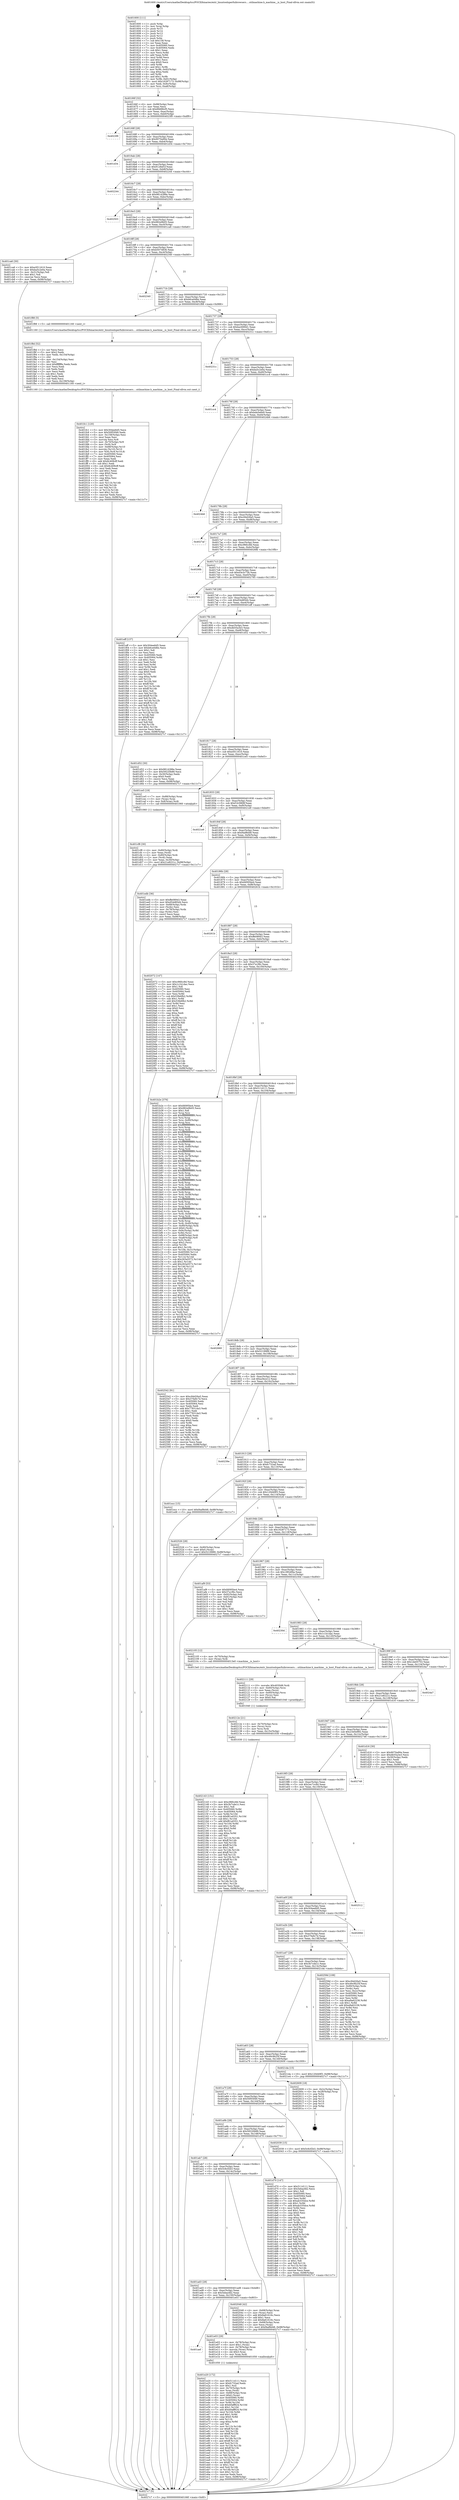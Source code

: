 digraph "0x401600" {
  label = "0x401600 (/mnt/c/Users/mathe/Desktop/tcc/POCII/binaries/extr_linuxtoolsperfuibrowsers....utilmachine.h_machine__is_host_Final-ollvm.out::main(0))"
  labelloc = "t"
  node[shape=record]

  Entry [label="",width=0.3,height=0.3,shape=circle,fillcolor=black,style=filled]
  "0x40166f" [label="{
     0x40166f [32]\l
     | [instrs]\l
     &nbsp;&nbsp;0x40166f \<+6\>: mov -0x98(%rbp),%eax\l
     &nbsp;&nbsp;0x401675 \<+2\>: mov %eax,%ecx\l
     &nbsp;&nbsp;0x401677 \<+6\>: sub $0x89d96cf5,%ecx\l
     &nbsp;&nbsp;0x40167d \<+6\>: mov %eax,-0xac(%rbp)\l
     &nbsp;&nbsp;0x401683 \<+6\>: mov %ecx,-0xb0(%rbp)\l
     &nbsp;&nbsp;0x401689 \<+6\>: je 00000000004023f9 \<main+0xdf9\>\l
  }"]
  "0x4023f9" [label="{
     0x4023f9\l
  }", style=dashed]
  "0x40168f" [label="{
     0x40168f [28]\l
     | [instrs]\l
     &nbsp;&nbsp;0x40168f \<+5\>: jmp 0000000000401694 \<main+0x94\>\l
     &nbsp;&nbsp;0x401694 \<+6\>: mov -0xac(%rbp),%eax\l
     &nbsp;&nbsp;0x40169a \<+5\>: sub $0x9070a90e,%eax\l
     &nbsp;&nbsp;0x40169f \<+6\>: mov %eax,-0xb4(%rbp)\l
     &nbsp;&nbsp;0x4016a5 \<+6\>: je 0000000000401d34 \<main+0x734\>\l
  }"]
  Exit [label="",width=0.3,height=0.3,shape=circle,fillcolor=black,style=filled,peripheries=2]
  "0x401d34" [label="{
     0x401d34\l
  }", style=dashed]
  "0x4016ab" [label="{
     0x4016ab [28]\l
     | [instrs]\l
     &nbsp;&nbsp;0x4016ab \<+5\>: jmp 00000000004016b0 \<main+0xb0\>\l
     &nbsp;&nbsp;0x4016b0 \<+6\>: mov -0xac(%rbp),%eax\l
     &nbsp;&nbsp;0x4016b6 \<+5\>: sub $0x9128ef1f,%eax\l
     &nbsp;&nbsp;0x4016bb \<+6\>: mov %eax,-0xb8(%rbp)\l
     &nbsp;&nbsp;0x4016c1 \<+6\>: je 0000000000402244 \<main+0xc44\>\l
  }"]
  "0x402143" [label="{
     0x402143 [151]\l
     | [instrs]\l
     &nbsp;&nbsp;0x402143 \<+5\>: mov $0xc96fcc8d,%eax\l
     &nbsp;&nbsp;0x402148 \<+5\>: mov $0x3b7cde1c,%esi\l
     &nbsp;&nbsp;0x40214d \<+2\>: mov $0x1,%dl\l
     &nbsp;&nbsp;0x40214f \<+8\>: mov 0x405060,%r8d\l
     &nbsp;&nbsp;0x402157 \<+8\>: mov 0x405064,%r9d\l
     &nbsp;&nbsp;0x40215f \<+3\>: mov %r8d,%r10d\l
     &nbsp;&nbsp;0x402162 \<+7\>: sub $0xf61a0351,%r10d\l
     &nbsp;&nbsp;0x402169 \<+4\>: sub $0x1,%r10d\l
     &nbsp;&nbsp;0x40216d \<+7\>: add $0xf61a0351,%r10d\l
     &nbsp;&nbsp;0x402174 \<+4\>: imul %r10d,%r8d\l
     &nbsp;&nbsp;0x402178 \<+4\>: and $0x1,%r8d\l
     &nbsp;&nbsp;0x40217c \<+4\>: cmp $0x0,%r8d\l
     &nbsp;&nbsp;0x402180 \<+4\>: sete %r11b\l
     &nbsp;&nbsp;0x402184 \<+4\>: cmp $0xa,%r9d\l
     &nbsp;&nbsp;0x402188 \<+3\>: setl %bl\l
     &nbsp;&nbsp;0x40218b \<+3\>: mov %r11b,%r14b\l
     &nbsp;&nbsp;0x40218e \<+4\>: xor $0xff,%r14b\l
     &nbsp;&nbsp;0x402192 \<+3\>: mov %bl,%r15b\l
     &nbsp;&nbsp;0x402195 \<+4\>: xor $0xff,%r15b\l
     &nbsp;&nbsp;0x402199 \<+3\>: xor $0x1,%dl\l
     &nbsp;&nbsp;0x40219c \<+3\>: mov %r14b,%r12b\l
     &nbsp;&nbsp;0x40219f \<+4\>: and $0xff,%r12b\l
     &nbsp;&nbsp;0x4021a3 \<+3\>: and %dl,%r11b\l
     &nbsp;&nbsp;0x4021a6 \<+3\>: mov %r15b,%r13b\l
     &nbsp;&nbsp;0x4021a9 \<+4\>: and $0xff,%r13b\l
     &nbsp;&nbsp;0x4021ad \<+2\>: and %dl,%bl\l
     &nbsp;&nbsp;0x4021af \<+3\>: or %r11b,%r12b\l
     &nbsp;&nbsp;0x4021b2 \<+3\>: or %bl,%r13b\l
     &nbsp;&nbsp;0x4021b5 \<+3\>: xor %r13b,%r12b\l
     &nbsp;&nbsp;0x4021b8 \<+3\>: or %r15b,%r14b\l
     &nbsp;&nbsp;0x4021bb \<+4\>: xor $0xff,%r14b\l
     &nbsp;&nbsp;0x4021bf \<+3\>: or $0x1,%dl\l
     &nbsp;&nbsp;0x4021c2 \<+3\>: and %dl,%r14b\l
     &nbsp;&nbsp;0x4021c5 \<+3\>: or %r14b,%r12b\l
     &nbsp;&nbsp;0x4021c8 \<+4\>: test $0x1,%r12b\l
     &nbsp;&nbsp;0x4021cc \<+3\>: cmovne %esi,%eax\l
     &nbsp;&nbsp;0x4021cf \<+6\>: mov %eax,-0x98(%rbp)\l
     &nbsp;&nbsp;0x4021d5 \<+5\>: jmp 00000000004027c7 \<main+0x11c7\>\l
  }"]
  "0x402244" [label="{
     0x402244\l
  }", style=dashed]
  "0x4016c7" [label="{
     0x4016c7 [28]\l
     | [instrs]\l
     &nbsp;&nbsp;0x4016c7 \<+5\>: jmp 00000000004016cc \<main+0xcc\>\l
     &nbsp;&nbsp;0x4016cc \<+6\>: mov -0xac(%rbp),%eax\l
     &nbsp;&nbsp;0x4016d2 \<+5\>: sub $0x9814288e,%eax\l
     &nbsp;&nbsp;0x4016d7 \<+6\>: mov %eax,-0xbc(%rbp)\l
     &nbsp;&nbsp;0x4016dd \<+6\>: je 0000000000402503 \<main+0xf03\>\l
  }"]
  "0x40212e" [label="{
     0x40212e [21]\l
     | [instrs]\l
     &nbsp;&nbsp;0x40212e \<+4\>: mov -0x70(%rbp),%rcx\l
     &nbsp;&nbsp;0x402132 \<+3\>: mov (%rcx),%rcx\l
     &nbsp;&nbsp;0x402135 \<+3\>: mov %rcx,%rdi\l
     &nbsp;&nbsp;0x402138 \<+6\>: mov %eax,-0x15c(%rbp)\l
     &nbsp;&nbsp;0x40213e \<+5\>: call 0000000000401030 \<free@plt\>\l
     | [calls]\l
     &nbsp;&nbsp;0x401030 \{1\} (unknown)\l
  }"]
  "0x402503" [label="{
     0x402503\l
  }", style=dashed]
  "0x4016e3" [label="{
     0x4016e3 [28]\l
     | [instrs]\l
     &nbsp;&nbsp;0x4016e3 \<+5\>: jmp 00000000004016e8 \<main+0xe8\>\l
     &nbsp;&nbsp;0x4016e8 \<+6\>: mov -0xac(%rbp),%eax\l
     &nbsp;&nbsp;0x4016ee \<+5\>: sub $0x982e9b05,%eax\l
     &nbsp;&nbsp;0x4016f3 \<+6\>: mov %eax,-0xc0(%rbp)\l
     &nbsp;&nbsp;0x4016f9 \<+6\>: je 0000000000401ca6 \<main+0x6a6\>\l
  }"]
  "0x402111" [label="{
     0x402111 [29]\l
     | [instrs]\l
     &nbsp;&nbsp;0x402111 \<+10\>: movabs $0x4030d6,%rdi\l
     &nbsp;&nbsp;0x40211b \<+4\>: mov -0x60(%rbp),%rcx\l
     &nbsp;&nbsp;0x40211f \<+2\>: mov %eax,(%rcx)\l
     &nbsp;&nbsp;0x402121 \<+4\>: mov -0x60(%rbp),%rcx\l
     &nbsp;&nbsp;0x402125 \<+2\>: mov (%rcx),%esi\l
     &nbsp;&nbsp;0x402127 \<+2\>: mov $0x0,%al\l
     &nbsp;&nbsp;0x402129 \<+5\>: call 0000000000401040 \<printf@plt\>\l
     | [calls]\l
     &nbsp;&nbsp;0x401040 \{1\} (unknown)\l
  }"]
  "0x401ca6" [label="{
     0x401ca6 [30]\l
     | [instrs]\l
     &nbsp;&nbsp;0x401ca6 \<+5\>: mov $0xe5f11610,%eax\l
     &nbsp;&nbsp;0x401cab \<+5\>: mov $0xba5c2e0a,%ecx\l
     &nbsp;&nbsp;0x401cb0 \<+3\>: mov -0x31(%rbp),%dl\l
     &nbsp;&nbsp;0x401cb3 \<+3\>: test $0x1,%dl\l
     &nbsp;&nbsp;0x401cb6 \<+3\>: cmovne %ecx,%eax\l
     &nbsp;&nbsp;0x401cb9 \<+6\>: mov %eax,-0x98(%rbp)\l
     &nbsp;&nbsp;0x401cbf \<+5\>: jmp 00000000004027c7 \<main+0x11c7\>\l
  }"]
  "0x4016ff" [label="{
     0x4016ff [28]\l
     | [instrs]\l
     &nbsp;&nbsp;0x4016ff \<+5\>: jmp 0000000000401704 \<main+0x104\>\l
     &nbsp;&nbsp;0x401704 \<+6\>: mov -0xac(%rbp),%eax\l
     &nbsp;&nbsp;0x40170a \<+5\>: sub $0xb5074836,%eax\l
     &nbsp;&nbsp;0x40170f \<+6\>: mov %eax,-0xc4(%rbp)\l
     &nbsp;&nbsp;0x401715 \<+6\>: je 0000000000402340 \<main+0xd40\>\l
  }"]
  "0x401fc1" [label="{
     0x401fc1 [120]\l
     | [instrs]\l
     &nbsp;&nbsp;0x401fc1 \<+5\>: mov $0x304ee6d5,%ecx\l
     &nbsp;&nbsp;0x401fc6 \<+5\>: mov $0x50f55f49,%edx\l
     &nbsp;&nbsp;0x401fcb \<+6\>: mov -0x158(%rbp),%esi\l
     &nbsp;&nbsp;0x401fd1 \<+3\>: imul %eax,%esi\l
     &nbsp;&nbsp;0x401fd4 \<+3\>: movslq %esi,%r8\l
     &nbsp;&nbsp;0x401fd7 \<+4\>: mov -0x70(%rbp),%r9\l
     &nbsp;&nbsp;0x401fdb \<+3\>: mov (%r9),%r9\l
     &nbsp;&nbsp;0x401fde \<+4\>: mov -0x68(%rbp),%r10\l
     &nbsp;&nbsp;0x401fe2 \<+3\>: movslq (%r10),%r10\l
     &nbsp;&nbsp;0x401fe5 \<+4\>: mov %r8,(%r9,%r10,8)\l
     &nbsp;&nbsp;0x401fe9 \<+7\>: mov 0x405060,%eax\l
     &nbsp;&nbsp;0x401ff0 \<+7\>: mov 0x405064,%esi\l
     &nbsp;&nbsp;0x401ff7 \<+2\>: mov %eax,%edi\l
     &nbsp;&nbsp;0x401ff9 \<+6\>: add $0x8c409cff,%edi\l
     &nbsp;&nbsp;0x401fff \<+3\>: sub $0x1,%edi\l
     &nbsp;&nbsp;0x402002 \<+6\>: sub $0x8c409cff,%edi\l
     &nbsp;&nbsp;0x402008 \<+3\>: imul %edi,%eax\l
     &nbsp;&nbsp;0x40200b \<+3\>: and $0x1,%eax\l
     &nbsp;&nbsp;0x40200e \<+3\>: cmp $0x0,%eax\l
     &nbsp;&nbsp;0x402011 \<+4\>: sete %r11b\l
     &nbsp;&nbsp;0x402015 \<+3\>: cmp $0xa,%esi\l
     &nbsp;&nbsp;0x402018 \<+3\>: setl %bl\l
     &nbsp;&nbsp;0x40201b \<+3\>: mov %r11b,%r14b\l
     &nbsp;&nbsp;0x40201e \<+3\>: and %bl,%r14b\l
     &nbsp;&nbsp;0x402021 \<+3\>: xor %bl,%r11b\l
     &nbsp;&nbsp;0x402024 \<+3\>: or %r11b,%r14b\l
     &nbsp;&nbsp;0x402027 \<+4\>: test $0x1,%r14b\l
     &nbsp;&nbsp;0x40202b \<+3\>: cmovne %edx,%ecx\l
     &nbsp;&nbsp;0x40202e \<+6\>: mov %ecx,-0x98(%rbp)\l
     &nbsp;&nbsp;0x402034 \<+5\>: jmp 00000000004027c7 \<main+0x11c7\>\l
  }"]
  "0x402340" [label="{
     0x402340\l
  }", style=dashed]
  "0x40171b" [label="{
     0x40171b [28]\l
     | [instrs]\l
     &nbsp;&nbsp;0x40171b \<+5\>: jmp 0000000000401720 \<main+0x120\>\l
     &nbsp;&nbsp;0x401720 \<+6\>: mov -0xac(%rbp),%eax\l
     &nbsp;&nbsp;0x401726 \<+5\>: sub $0xb6ce0d6e,%eax\l
     &nbsp;&nbsp;0x40172b \<+6\>: mov %eax,-0xc8(%rbp)\l
     &nbsp;&nbsp;0x401731 \<+6\>: je 0000000000401f88 \<main+0x988\>\l
  }"]
  "0x401f8d" [label="{
     0x401f8d [52]\l
     | [instrs]\l
     &nbsp;&nbsp;0x401f8d \<+2\>: xor %ecx,%ecx\l
     &nbsp;&nbsp;0x401f8f \<+5\>: mov $0x2,%edx\l
     &nbsp;&nbsp;0x401f94 \<+6\>: mov %edx,-0x154(%rbp)\l
     &nbsp;&nbsp;0x401f9a \<+1\>: cltd\l
     &nbsp;&nbsp;0x401f9b \<+6\>: mov -0x154(%rbp),%esi\l
     &nbsp;&nbsp;0x401fa1 \<+2\>: idiv %esi\l
     &nbsp;&nbsp;0x401fa3 \<+6\>: imul $0xfffffffe,%edx,%edx\l
     &nbsp;&nbsp;0x401fa9 \<+2\>: mov %ecx,%edi\l
     &nbsp;&nbsp;0x401fab \<+2\>: sub %edx,%edi\l
     &nbsp;&nbsp;0x401fad \<+2\>: mov %ecx,%edx\l
     &nbsp;&nbsp;0x401faf \<+3\>: sub $0x1,%edx\l
     &nbsp;&nbsp;0x401fb2 \<+2\>: add %edx,%edi\l
     &nbsp;&nbsp;0x401fb4 \<+2\>: sub %edi,%ecx\l
     &nbsp;&nbsp;0x401fb6 \<+6\>: mov %ecx,-0x158(%rbp)\l
     &nbsp;&nbsp;0x401fbc \<+5\>: call 0000000000401160 \<next_i\>\l
     | [calls]\l
     &nbsp;&nbsp;0x401160 \{1\} (/mnt/c/Users/mathe/Desktop/tcc/POCII/binaries/extr_linuxtoolsperfuibrowsers....utilmachine.h_machine__is_host_Final-ollvm.out::next_i)\l
  }"]
  "0x401f88" [label="{
     0x401f88 [5]\l
     | [instrs]\l
     &nbsp;&nbsp;0x401f88 \<+5\>: call 0000000000401160 \<next_i\>\l
     | [calls]\l
     &nbsp;&nbsp;0x401160 \{1\} (/mnt/c/Users/mathe/Desktop/tcc/POCII/binaries/extr_linuxtoolsperfuibrowsers....utilmachine.h_machine__is_host_Final-ollvm.out::next_i)\l
  }"]
  "0x401737" [label="{
     0x401737 [28]\l
     | [instrs]\l
     &nbsp;&nbsp;0x401737 \<+5\>: jmp 000000000040173c \<main+0x13c\>\l
     &nbsp;&nbsp;0x40173c \<+6\>: mov -0xac(%rbp),%eax\l
     &nbsp;&nbsp;0x401742 \<+5\>: sub $0xba2690d1,%eax\l
     &nbsp;&nbsp;0x401747 \<+6\>: mov %eax,-0xcc(%rbp)\l
     &nbsp;&nbsp;0x40174d \<+6\>: je 000000000040231c \<main+0xd1c\>\l
  }"]
  "0x401e20" [label="{
     0x401e20 [172]\l
     | [instrs]\l
     &nbsp;&nbsp;0x401e20 \<+5\>: mov $0x511d111,%ecx\l
     &nbsp;&nbsp;0x401e25 \<+5\>: mov $0xfc732ad,%edx\l
     &nbsp;&nbsp;0x401e2a \<+3\>: mov $0x1,%sil\l
     &nbsp;&nbsp;0x401e2d \<+4\>: mov -0x70(%rbp),%rdi\l
     &nbsp;&nbsp;0x401e31 \<+3\>: mov %rax,(%rdi)\l
     &nbsp;&nbsp;0x401e34 \<+4\>: mov -0x68(%rbp),%rax\l
     &nbsp;&nbsp;0x401e38 \<+6\>: movl $0x0,(%rax)\l
     &nbsp;&nbsp;0x401e3e \<+8\>: mov 0x405060,%r8d\l
     &nbsp;&nbsp;0x401e46 \<+8\>: mov 0x405064,%r9d\l
     &nbsp;&nbsp;0x401e4e \<+3\>: mov %r8d,%r10d\l
     &nbsp;&nbsp;0x401e51 \<+7\>: sub $0xb0aff824,%r10d\l
     &nbsp;&nbsp;0x401e58 \<+4\>: sub $0x1,%r10d\l
     &nbsp;&nbsp;0x401e5c \<+7\>: add $0xb0aff824,%r10d\l
     &nbsp;&nbsp;0x401e63 \<+4\>: imul %r10d,%r8d\l
     &nbsp;&nbsp;0x401e67 \<+4\>: and $0x1,%r8d\l
     &nbsp;&nbsp;0x401e6b \<+4\>: cmp $0x0,%r8d\l
     &nbsp;&nbsp;0x401e6f \<+4\>: sete %r11b\l
     &nbsp;&nbsp;0x401e73 \<+4\>: cmp $0xa,%r9d\l
     &nbsp;&nbsp;0x401e77 \<+3\>: setl %bl\l
     &nbsp;&nbsp;0x401e7a \<+3\>: mov %r11b,%r14b\l
     &nbsp;&nbsp;0x401e7d \<+4\>: xor $0xff,%r14b\l
     &nbsp;&nbsp;0x401e81 \<+3\>: mov %bl,%r15b\l
     &nbsp;&nbsp;0x401e84 \<+4\>: xor $0xff,%r15b\l
     &nbsp;&nbsp;0x401e88 \<+4\>: xor $0x1,%sil\l
     &nbsp;&nbsp;0x401e8c \<+3\>: mov %r14b,%r12b\l
     &nbsp;&nbsp;0x401e8f \<+4\>: and $0xff,%r12b\l
     &nbsp;&nbsp;0x401e93 \<+3\>: and %sil,%r11b\l
     &nbsp;&nbsp;0x401e96 \<+3\>: mov %r15b,%r13b\l
     &nbsp;&nbsp;0x401e99 \<+4\>: and $0xff,%r13b\l
     &nbsp;&nbsp;0x401e9d \<+3\>: and %sil,%bl\l
     &nbsp;&nbsp;0x401ea0 \<+3\>: or %r11b,%r12b\l
     &nbsp;&nbsp;0x401ea3 \<+3\>: or %bl,%r13b\l
     &nbsp;&nbsp;0x401ea6 \<+3\>: xor %r13b,%r12b\l
     &nbsp;&nbsp;0x401ea9 \<+3\>: or %r15b,%r14b\l
     &nbsp;&nbsp;0x401eac \<+4\>: xor $0xff,%r14b\l
     &nbsp;&nbsp;0x401eb0 \<+4\>: or $0x1,%sil\l
     &nbsp;&nbsp;0x401eb4 \<+3\>: and %sil,%r14b\l
     &nbsp;&nbsp;0x401eb7 \<+3\>: or %r14b,%r12b\l
     &nbsp;&nbsp;0x401eba \<+4\>: test $0x1,%r12b\l
     &nbsp;&nbsp;0x401ebe \<+3\>: cmovne %edx,%ecx\l
     &nbsp;&nbsp;0x401ec1 \<+6\>: mov %ecx,-0x98(%rbp)\l
     &nbsp;&nbsp;0x401ec7 \<+5\>: jmp 00000000004027c7 \<main+0x11c7\>\l
  }"]
  "0x40231c" [label="{
     0x40231c\l
  }", style=dashed]
  "0x401753" [label="{
     0x401753 [28]\l
     | [instrs]\l
     &nbsp;&nbsp;0x401753 \<+5\>: jmp 0000000000401758 \<main+0x158\>\l
     &nbsp;&nbsp;0x401758 \<+6\>: mov -0xac(%rbp),%eax\l
     &nbsp;&nbsp;0x40175e \<+5\>: sub $0xba5c2e0a,%eax\l
     &nbsp;&nbsp;0x401763 \<+6\>: mov %eax,-0xd0(%rbp)\l
     &nbsp;&nbsp;0x401769 \<+6\>: je 0000000000401cc4 \<main+0x6c4\>\l
  }"]
  "0x401aef" [label="{
     0x401aef\l
  }", style=dashed]
  "0x401cc4" [label="{
     0x401cc4\l
  }", style=dashed]
  "0x40176f" [label="{
     0x40176f [28]\l
     | [instrs]\l
     &nbsp;&nbsp;0x40176f \<+5\>: jmp 0000000000401774 \<main+0x174\>\l
     &nbsp;&nbsp;0x401774 \<+6\>: mov -0xac(%rbp),%eax\l
     &nbsp;&nbsp;0x40177a \<+5\>: sub $0xbde5e6e9,%eax\l
     &nbsp;&nbsp;0x40177f \<+6\>: mov %eax,-0xd4(%rbp)\l
     &nbsp;&nbsp;0x401785 \<+6\>: je 00000000004024b6 \<main+0xeb6\>\l
  }"]
  "0x401e03" [label="{
     0x401e03 [29]\l
     | [instrs]\l
     &nbsp;&nbsp;0x401e03 \<+4\>: mov -0x78(%rbp),%rax\l
     &nbsp;&nbsp;0x401e07 \<+6\>: movl $0x1,(%rax)\l
     &nbsp;&nbsp;0x401e0d \<+4\>: mov -0x78(%rbp),%rax\l
     &nbsp;&nbsp;0x401e11 \<+3\>: movslq (%rax),%rax\l
     &nbsp;&nbsp;0x401e14 \<+4\>: shl $0x3,%rax\l
     &nbsp;&nbsp;0x401e18 \<+3\>: mov %rax,%rdi\l
     &nbsp;&nbsp;0x401e1b \<+5\>: call 0000000000401050 \<malloc@plt\>\l
     | [calls]\l
     &nbsp;&nbsp;0x401050 \{1\} (unknown)\l
  }"]
  "0x4024b6" [label="{
     0x4024b6\l
  }", style=dashed]
  "0x40178b" [label="{
     0x40178b [28]\l
     | [instrs]\l
     &nbsp;&nbsp;0x40178b \<+5\>: jmp 0000000000401790 \<main+0x190\>\l
     &nbsp;&nbsp;0x401790 \<+6\>: mov -0xac(%rbp),%eax\l
     &nbsp;&nbsp;0x401796 \<+5\>: sub $0xc94d26a5,%eax\l
     &nbsp;&nbsp;0x40179b \<+6\>: mov %eax,-0xd8(%rbp)\l
     &nbsp;&nbsp;0x4017a1 \<+6\>: je 00000000004027af \<main+0x11af\>\l
  }"]
  "0x401ad3" [label="{
     0x401ad3 [28]\l
     | [instrs]\l
     &nbsp;&nbsp;0x401ad3 \<+5\>: jmp 0000000000401ad8 \<main+0x4d8\>\l
     &nbsp;&nbsp;0x401ad8 \<+6\>: mov -0xac(%rbp),%eax\l
     &nbsp;&nbsp;0x401ade \<+5\>: sub $0x5ebacfd2,%eax\l
     &nbsp;&nbsp;0x401ae3 \<+6\>: mov %eax,-0x150(%rbp)\l
     &nbsp;&nbsp;0x401ae9 \<+6\>: je 0000000000401e03 \<main+0x803\>\l
  }"]
  "0x4027af" [label="{
     0x4027af\l
  }", style=dashed]
  "0x4017a7" [label="{
     0x4017a7 [28]\l
     | [instrs]\l
     &nbsp;&nbsp;0x4017a7 \<+5\>: jmp 00000000004017ac \<main+0x1ac\>\l
     &nbsp;&nbsp;0x4017ac \<+6\>: mov -0xac(%rbp),%eax\l
     &nbsp;&nbsp;0x4017b2 \<+5\>: sub $0xc96fcc8d,%eax\l
     &nbsp;&nbsp;0x4017b7 \<+6\>: mov %eax,-0xdc(%rbp)\l
     &nbsp;&nbsp;0x4017bd \<+6\>: je 00000000004026fb \<main+0x10fb\>\l
  }"]
  "0x402048" [label="{
     0x402048 [42]\l
     | [instrs]\l
     &nbsp;&nbsp;0x402048 \<+4\>: mov -0x68(%rbp),%rax\l
     &nbsp;&nbsp;0x40204c \<+2\>: mov (%rax),%ecx\l
     &nbsp;&nbsp;0x40204e \<+6\>: add $0x8a61616c,%ecx\l
     &nbsp;&nbsp;0x402054 \<+3\>: add $0x1,%ecx\l
     &nbsp;&nbsp;0x402057 \<+6\>: sub $0x8a61616c,%ecx\l
     &nbsp;&nbsp;0x40205d \<+4\>: mov -0x68(%rbp),%rax\l
     &nbsp;&nbsp;0x402061 \<+2\>: mov %ecx,(%rax)\l
     &nbsp;&nbsp;0x402063 \<+10\>: movl $0xf4af8d48,-0x98(%rbp)\l
     &nbsp;&nbsp;0x40206d \<+5\>: jmp 00000000004027c7 \<main+0x11c7\>\l
  }"]
  "0x4026fb" [label="{
     0x4026fb\l
  }", style=dashed]
  "0x4017c3" [label="{
     0x4017c3 [28]\l
     | [instrs]\l
     &nbsp;&nbsp;0x4017c3 \<+5\>: jmp 00000000004017c8 \<main+0x1c8\>\l
     &nbsp;&nbsp;0x4017c8 \<+6\>: mov -0xac(%rbp),%eax\l
     &nbsp;&nbsp;0x4017ce \<+5\>: sub $0xd3e3c73b,%eax\l
     &nbsp;&nbsp;0x4017d3 \<+6\>: mov %eax,-0xe0(%rbp)\l
     &nbsp;&nbsp;0x4017d9 \<+6\>: je 0000000000402785 \<main+0x1185\>\l
  }"]
  "0x401ab7" [label="{
     0x401ab7 [28]\l
     | [instrs]\l
     &nbsp;&nbsp;0x401ab7 \<+5\>: jmp 0000000000401abc \<main+0x4bc\>\l
     &nbsp;&nbsp;0x401abc \<+6\>: mov -0xac(%rbp),%eax\l
     &nbsp;&nbsp;0x401ac2 \<+5\>: sub $0x5c6cf2b3,%eax\l
     &nbsp;&nbsp;0x401ac7 \<+6\>: mov %eax,-0x14c(%rbp)\l
     &nbsp;&nbsp;0x401acd \<+6\>: je 0000000000402048 \<main+0xa48\>\l
  }"]
  "0x402785" [label="{
     0x402785\l
  }", style=dashed]
  "0x4017df" [label="{
     0x4017df [28]\l
     | [instrs]\l
     &nbsp;&nbsp;0x4017df \<+5\>: jmp 00000000004017e4 \<main+0x1e4\>\l
     &nbsp;&nbsp;0x4017e4 \<+6\>: mov -0xac(%rbp),%eax\l
     &nbsp;&nbsp;0x4017ea \<+5\>: sub $0xd54d85d4,%eax\l
     &nbsp;&nbsp;0x4017ef \<+6\>: mov %eax,-0xe4(%rbp)\l
     &nbsp;&nbsp;0x4017f5 \<+6\>: je 0000000000401eff \<main+0x8ff\>\l
  }"]
  "0x401d70" [label="{
     0x401d70 [147]\l
     | [instrs]\l
     &nbsp;&nbsp;0x401d70 \<+5\>: mov $0x511d111,%eax\l
     &nbsp;&nbsp;0x401d75 \<+5\>: mov $0x5ebacfd2,%ecx\l
     &nbsp;&nbsp;0x401d7a \<+2\>: mov $0x1,%dl\l
     &nbsp;&nbsp;0x401d7c \<+7\>: mov 0x405060,%esi\l
     &nbsp;&nbsp;0x401d83 \<+7\>: mov 0x405064,%edi\l
     &nbsp;&nbsp;0x401d8a \<+3\>: mov %esi,%r8d\l
     &nbsp;&nbsp;0x401d8d \<+7\>: sub $0xab335dce,%r8d\l
     &nbsp;&nbsp;0x401d94 \<+4\>: sub $0x1,%r8d\l
     &nbsp;&nbsp;0x401d98 \<+7\>: add $0xab335dce,%r8d\l
     &nbsp;&nbsp;0x401d9f \<+4\>: imul %r8d,%esi\l
     &nbsp;&nbsp;0x401da3 \<+3\>: and $0x1,%esi\l
     &nbsp;&nbsp;0x401da6 \<+3\>: cmp $0x0,%esi\l
     &nbsp;&nbsp;0x401da9 \<+4\>: sete %r9b\l
     &nbsp;&nbsp;0x401dad \<+3\>: cmp $0xa,%edi\l
     &nbsp;&nbsp;0x401db0 \<+4\>: setl %r10b\l
     &nbsp;&nbsp;0x401db4 \<+3\>: mov %r9b,%r11b\l
     &nbsp;&nbsp;0x401db7 \<+4\>: xor $0xff,%r11b\l
     &nbsp;&nbsp;0x401dbb \<+3\>: mov %r10b,%bl\l
     &nbsp;&nbsp;0x401dbe \<+3\>: xor $0xff,%bl\l
     &nbsp;&nbsp;0x401dc1 \<+3\>: xor $0x1,%dl\l
     &nbsp;&nbsp;0x401dc4 \<+3\>: mov %r11b,%r14b\l
     &nbsp;&nbsp;0x401dc7 \<+4\>: and $0xff,%r14b\l
     &nbsp;&nbsp;0x401dcb \<+3\>: and %dl,%r9b\l
     &nbsp;&nbsp;0x401dce \<+3\>: mov %bl,%r15b\l
     &nbsp;&nbsp;0x401dd1 \<+4\>: and $0xff,%r15b\l
     &nbsp;&nbsp;0x401dd5 \<+3\>: and %dl,%r10b\l
     &nbsp;&nbsp;0x401dd8 \<+3\>: or %r9b,%r14b\l
     &nbsp;&nbsp;0x401ddb \<+3\>: or %r10b,%r15b\l
     &nbsp;&nbsp;0x401dde \<+3\>: xor %r15b,%r14b\l
     &nbsp;&nbsp;0x401de1 \<+3\>: or %bl,%r11b\l
     &nbsp;&nbsp;0x401de4 \<+4\>: xor $0xff,%r11b\l
     &nbsp;&nbsp;0x401de8 \<+3\>: or $0x1,%dl\l
     &nbsp;&nbsp;0x401deb \<+3\>: and %dl,%r11b\l
     &nbsp;&nbsp;0x401dee \<+3\>: or %r11b,%r14b\l
     &nbsp;&nbsp;0x401df1 \<+4\>: test $0x1,%r14b\l
     &nbsp;&nbsp;0x401df5 \<+3\>: cmovne %ecx,%eax\l
     &nbsp;&nbsp;0x401df8 \<+6\>: mov %eax,-0x98(%rbp)\l
     &nbsp;&nbsp;0x401dfe \<+5\>: jmp 00000000004027c7 \<main+0x11c7\>\l
  }"]
  "0x401eff" [label="{
     0x401eff [137]\l
     | [instrs]\l
     &nbsp;&nbsp;0x401eff \<+5\>: mov $0x304ee6d5,%eax\l
     &nbsp;&nbsp;0x401f04 \<+5\>: mov $0xb6ce0d6e,%ecx\l
     &nbsp;&nbsp;0x401f09 \<+2\>: mov $0x1,%dl\l
     &nbsp;&nbsp;0x401f0b \<+2\>: xor %esi,%esi\l
     &nbsp;&nbsp;0x401f0d \<+7\>: mov 0x405060,%edi\l
     &nbsp;&nbsp;0x401f14 \<+8\>: mov 0x405064,%r8d\l
     &nbsp;&nbsp;0x401f1c \<+3\>: sub $0x1,%esi\l
     &nbsp;&nbsp;0x401f1f \<+3\>: mov %edi,%r9d\l
     &nbsp;&nbsp;0x401f22 \<+3\>: add %esi,%r9d\l
     &nbsp;&nbsp;0x401f25 \<+4\>: imul %r9d,%edi\l
     &nbsp;&nbsp;0x401f29 \<+3\>: and $0x1,%edi\l
     &nbsp;&nbsp;0x401f2c \<+3\>: cmp $0x0,%edi\l
     &nbsp;&nbsp;0x401f2f \<+4\>: sete %r10b\l
     &nbsp;&nbsp;0x401f33 \<+4\>: cmp $0xa,%r8d\l
     &nbsp;&nbsp;0x401f37 \<+4\>: setl %r11b\l
     &nbsp;&nbsp;0x401f3b \<+3\>: mov %r10b,%bl\l
     &nbsp;&nbsp;0x401f3e \<+3\>: xor $0xff,%bl\l
     &nbsp;&nbsp;0x401f41 \<+3\>: mov %r11b,%r14b\l
     &nbsp;&nbsp;0x401f44 \<+4\>: xor $0xff,%r14b\l
     &nbsp;&nbsp;0x401f48 \<+3\>: xor $0x1,%dl\l
     &nbsp;&nbsp;0x401f4b \<+3\>: mov %bl,%r15b\l
     &nbsp;&nbsp;0x401f4e \<+4\>: and $0xff,%r15b\l
     &nbsp;&nbsp;0x401f52 \<+3\>: and %dl,%r10b\l
     &nbsp;&nbsp;0x401f55 \<+3\>: mov %r14b,%r12b\l
     &nbsp;&nbsp;0x401f58 \<+4\>: and $0xff,%r12b\l
     &nbsp;&nbsp;0x401f5c \<+3\>: and %dl,%r11b\l
     &nbsp;&nbsp;0x401f5f \<+3\>: or %r10b,%r15b\l
     &nbsp;&nbsp;0x401f62 \<+3\>: or %r11b,%r12b\l
     &nbsp;&nbsp;0x401f65 \<+3\>: xor %r12b,%r15b\l
     &nbsp;&nbsp;0x401f68 \<+3\>: or %r14b,%bl\l
     &nbsp;&nbsp;0x401f6b \<+3\>: xor $0xff,%bl\l
     &nbsp;&nbsp;0x401f6e \<+3\>: or $0x1,%dl\l
     &nbsp;&nbsp;0x401f71 \<+2\>: and %dl,%bl\l
     &nbsp;&nbsp;0x401f73 \<+3\>: or %bl,%r15b\l
     &nbsp;&nbsp;0x401f76 \<+4\>: test $0x1,%r15b\l
     &nbsp;&nbsp;0x401f7a \<+3\>: cmovne %ecx,%eax\l
     &nbsp;&nbsp;0x401f7d \<+6\>: mov %eax,-0x98(%rbp)\l
     &nbsp;&nbsp;0x401f83 \<+5\>: jmp 00000000004027c7 \<main+0x11c7\>\l
  }"]
  "0x4017fb" [label="{
     0x4017fb [28]\l
     | [instrs]\l
     &nbsp;&nbsp;0x4017fb \<+5\>: jmp 0000000000401800 \<main+0x200\>\l
     &nbsp;&nbsp;0x401800 \<+6\>: mov -0xac(%rbp),%eax\l
     &nbsp;&nbsp;0x401806 \<+5\>: sub $0xdb55a3e3,%eax\l
     &nbsp;&nbsp;0x40180b \<+6\>: mov %eax,-0xe8(%rbp)\l
     &nbsp;&nbsp;0x401811 \<+6\>: je 0000000000401d52 \<main+0x752\>\l
  }"]
  "0x401a9b" [label="{
     0x401a9b [28]\l
     | [instrs]\l
     &nbsp;&nbsp;0x401a9b \<+5\>: jmp 0000000000401aa0 \<main+0x4a0\>\l
     &nbsp;&nbsp;0x401aa0 \<+6\>: mov -0xac(%rbp),%eax\l
     &nbsp;&nbsp;0x401aa6 \<+5\>: sub $0x59220b89,%eax\l
     &nbsp;&nbsp;0x401aab \<+6\>: mov %eax,-0x148(%rbp)\l
     &nbsp;&nbsp;0x401ab1 \<+6\>: je 0000000000401d70 \<main+0x770\>\l
  }"]
  "0x401d52" [label="{
     0x401d52 [30]\l
     | [instrs]\l
     &nbsp;&nbsp;0x401d52 \<+5\>: mov $0x9814288e,%eax\l
     &nbsp;&nbsp;0x401d57 \<+5\>: mov $0x59220b89,%ecx\l
     &nbsp;&nbsp;0x401d5c \<+3\>: mov -0x30(%rbp),%edx\l
     &nbsp;&nbsp;0x401d5f \<+3\>: cmp $0x0,%edx\l
     &nbsp;&nbsp;0x401d62 \<+3\>: cmove %ecx,%eax\l
     &nbsp;&nbsp;0x401d65 \<+6\>: mov %eax,-0x98(%rbp)\l
     &nbsp;&nbsp;0x401d6b \<+5\>: jmp 00000000004027c7 \<main+0x11c7\>\l
  }"]
  "0x401817" [label="{
     0x401817 [28]\l
     | [instrs]\l
     &nbsp;&nbsp;0x401817 \<+5\>: jmp 000000000040181c \<main+0x21c\>\l
     &nbsp;&nbsp;0x40181c \<+6\>: mov -0xac(%rbp),%eax\l
     &nbsp;&nbsp;0x401822 \<+5\>: sub $0xe5f11610,%eax\l
     &nbsp;&nbsp;0x401827 \<+6\>: mov %eax,-0xec(%rbp)\l
     &nbsp;&nbsp;0x40182d \<+6\>: je 0000000000401ce5 \<main+0x6e5\>\l
  }"]
  "0x402039" [label="{
     0x402039 [15]\l
     | [instrs]\l
     &nbsp;&nbsp;0x402039 \<+10\>: movl $0x5c6cf2b3,-0x98(%rbp)\l
     &nbsp;&nbsp;0x402043 \<+5\>: jmp 00000000004027c7 \<main+0x11c7\>\l
  }"]
  "0x401ce5" [label="{
     0x401ce5 [19]\l
     | [instrs]\l
     &nbsp;&nbsp;0x401ce5 \<+7\>: mov -0x88(%rbp),%rax\l
     &nbsp;&nbsp;0x401cec \<+3\>: mov (%rax),%rax\l
     &nbsp;&nbsp;0x401cef \<+4\>: mov 0x8(%rax),%rdi\l
     &nbsp;&nbsp;0x401cf3 \<+5\>: call 0000000000401060 \<atoi@plt\>\l
     | [calls]\l
     &nbsp;&nbsp;0x401060 \{1\} (unknown)\l
  }"]
  "0x401833" [label="{
     0x401833 [28]\l
     | [instrs]\l
     &nbsp;&nbsp;0x401833 \<+5\>: jmp 0000000000401838 \<main+0x238\>\l
     &nbsp;&nbsp;0x401838 \<+6\>: mov -0xac(%rbp),%eax\l
     &nbsp;&nbsp;0x40183e \<+5\>: sub $0xf1b3969f,%eax\l
     &nbsp;&nbsp;0x401843 \<+6\>: mov %eax,-0xf0(%rbp)\l
     &nbsp;&nbsp;0x401849 \<+6\>: je 00000000004021e9 \<main+0xbe9\>\l
  }"]
  "0x401a7f" [label="{
     0x401a7f [28]\l
     | [instrs]\l
     &nbsp;&nbsp;0x401a7f \<+5\>: jmp 0000000000401a84 \<main+0x484\>\l
     &nbsp;&nbsp;0x401a84 \<+6\>: mov -0xac(%rbp),%eax\l
     &nbsp;&nbsp;0x401a8a \<+5\>: sub $0x50f55f49,%eax\l
     &nbsp;&nbsp;0x401a8f \<+6\>: mov %eax,-0x144(%rbp)\l
     &nbsp;&nbsp;0x401a95 \<+6\>: je 0000000000402039 \<main+0xa39\>\l
  }"]
  "0x4021e9" [label="{
     0x4021e9\l
  }", style=dashed]
  "0x40184f" [label="{
     0x40184f [28]\l
     | [instrs]\l
     &nbsp;&nbsp;0x40184f \<+5\>: jmp 0000000000401854 \<main+0x254\>\l
     &nbsp;&nbsp;0x401854 \<+6\>: mov -0xac(%rbp),%eax\l
     &nbsp;&nbsp;0x40185a \<+5\>: sub $0xf4af8d48,%eax\l
     &nbsp;&nbsp;0x40185f \<+6\>: mov %eax,-0xf4(%rbp)\l
     &nbsp;&nbsp;0x401865 \<+6\>: je 0000000000401edb \<main+0x8db\>\l
  }"]
  "0x402609" [label="{
     0x402609 [18]\l
     | [instrs]\l
     &nbsp;&nbsp;0x402609 \<+3\>: mov -0x2c(%rbp),%eax\l
     &nbsp;&nbsp;0x40260c \<+4\>: lea -0x28(%rbp),%rsp\l
     &nbsp;&nbsp;0x402610 \<+1\>: pop %rbx\l
     &nbsp;&nbsp;0x402611 \<+2\>: pop %r12\l
     &nbsp;&nbsp;0x402613 \<+2\>: pop %r13\l
     &nbsp;&nbsp;0x402615 \<+2\>: pop %r14\l
     &nbsp;&nbsp;0x402617 \<+2\>: pop %r15\l
     &nbsp;&nbsp;0x402619 \<+1\>: pop %rbp\l
     &nbsp;&nbsp;0x40261a \<+1\>: ret\l
  }"]
  "0x401edb" [label="{
     0x401edb [36]\l
     | [instrs]\l
     &nbsp;&nbsp;0x401edb \<+5\>: mov $0xffe08943,%eax\l
     &nbsp;&nbsp;0x401ee0 \<+5\>: mov $0xd54d85d4,%ecx\l
     &nbsp;&nbsp;0x401ee5 \<+4\>: mov -0x68(%rbp),%rdx\l
     &nbsp;&nbsp;0x401ee9 \<+2\>: mov (%rdx),%esi\l
     &nbsp;&nbsp;0x401eeb \<+4\>: mov -0x78(%rbp),%rdx\l
     &nbsp;&nbsp;0x401eef \<+2\>: cmp (%rdx),%esi\l
     &nbsp;&nbsp;0x401ef1 \<+3\>: cmovl %ecx,%eax\l
     &nbsp;&nbsp;0x401ef4 \<+6\>: mov %eax,-0x98(%rbp)\l
     &nbsp;&nbsp;0x401efa \<+5\>: jmp 00000000004027c7 \<main+0x11c7\>\l
  }"]
  "0x40186b" [label="{
     0x40186b [28]\l
     | [instrs]\l
     &nbsp;&nbsp;0x40186b \<+5\>: jmp 0000000000401870 \<main+0x270\>\l
     &nbsp;&nbsp;0x401870 \<+6\>: mov -0xac(%rbp),%eax\l
     &nbsp;&nbsp;0x401876 \<+5\>: sub $0xfd095be4,%eax\l
     &nbsp;&nbsp;0x40187b \<+6\>: mov %eax,-0xf8(%rbp)\l
     &nbsp;&nbsp;0x401881 \<+6\>: je 000000000040261b \<main+0x101b\>\l
  }"]
  "0x401a63" [label="{
     0x401a63 [28]\l
     | [instrs]\l
     &nbsp;&nbsp;0x401a63 \<+5\>: jmp 0000000000401a68 \<main+0x468\>\l
     &nbsp;&nbsp;0x401a68 \<+6\>: mov -0xac(%rbp),%eax\l
     &nbsp;&nbsp;0x401a6e \<+5\>: sub $0x49c9b25f,%eax\l
     &nbsp;&nbsp;0x401a73 \<+6\>: mov %eax,-0x140(%rbp)\l
     &nbsp;&nbsp;0x401a79 \<+6\>: je 0000000000402609 \<main+0x1009\>\l
  }"]
  "0x40261b" [label="{
     0x40261b\l
  }", style=dashed]
  "0x401887" [label="{
     0x401887 [28]\l
     | [instrs]\l
     &nbsp;&nbsp;0x401887 \<+5\>: jmp 000000000040188c \<main+0x28c\>\l
     &nbsp;&nbsp;0x40188c \<+6\>: mov -0xac(%rbp),%eax\l
     &nbsp;&nbsp;0x401892 \<+5\>: sub $0xffe08943,%eax\l
     &nbsp;&nbsp;0x401897 \<+6\>: mov %eax,-0xfc(%rbp)\l
     &nbsp;&nbsp;0x40189d \<+6\>: je 0000000000402072 \<main+0xa72\>\l
  }"]
  "0x4021da" [label="{
     0x4021da [15]\l
     | [instrs]\l
     &nbsp;&nbsp;0x4021da \<+10\>: movl $0x120d49f3,-0x98(%rbp)\l
     &nbsp;&nbsp;0x4021e4 \<+5\>: jmp 00000000004027c7 \<main+0x11c7\>\l
  }"]
  "0x402072" [label="{
     0x402072 [147]\l
     | [instrs]\l
     &nbsp;&nbsp;0x402072 \<+5\>: mov $0xc96fcc8d,%eax\l
     &nbsp;&nbsp;0x402077 \<+5\>: mov $0x1c1b1dac,%ecx\l
     &nbsp;&nbsp;0x40207c \<+2\>: mov $0x1,%dl\l
     &nbsp;&nbsp;0x40207e \<+7\>: mov 0x405060,%esi\l
     &nbsp;&nbsp;0x402085 \<+7\>: mov 0x405064,%edi\l
     &nbsp;&nbsp;0x40208c \<+3\>: mov %esi,%r8d\l
     &nbsp;&nbsp;0x40208f \<+7\>: sub $0x53fe6fb2,%r8d\l
     &nbsp;&nbsp;0x402096 \<+4\>: sub $0x1,%r8d\l
     &nbsp;&nbsp;0x40209a \<+7\>: add $0x53fe6fb2,%r8d\l
     &nbsp;&nbsp;0x4020a1 \<+4\>: imul %r8d,%esi\l
     &nbsp;&nbsp;0x4020a5 \<+3\>: and $0x1,%esi\l
     &nbsp;&nbsp;0x4020a8 \<+3\>: cmp $0x0,%esi\l
     &nbsp;&nbsp;0x4020ab \<+4\>: sete %r9b\l
     &nbsp;&nbsp;0x4020af \<+3\>: cmp $0xa,%edi\l
     &nbsp;&nbsp;0x4020b2 \<+4\>: setl %r10b\l
     &nbsp;&nbsp;0x4020b6 \<+3\>: mov %r9b,%r11b\l
     &nbsp;&nbsp;0x4020b9 \<+4\>: xor $0xff,%r11b\l
     &nbsp;&nbsp;0x4020bd \<+3\>: mov %r10b,%bl\l
     &nbsp;&nbsp;0x4020c0 \<+3\>: xor $0xff,%bl\l
     &nbsp;&nbsp;0x4020c3 \<+3\>: xor $0x1,%dl\l
     &nbsp;&nbsp;0x4020c6 \<+3\>: mov %r11b,%r14b\l
     &nbsp;&nbsp;0x4020c9 \<+4\>: and $0xff,%r14b\l
     &nbsp;&nbsp;0x4020cd \<+3\>: and %dl,%r9b\l
     &nbsp;&nbsp;0x4020d0 \<+3\>: mov %bl,%r15b\l
     &nbsp;&nbsp;0x4020d3 \<+4\>: and $0xff,%r15b\l
     &nbsp;&nbsp;0x4020d7 \<+3\>: and %dl,%r10b\l
     &nbsp;&nbsp;0x4020da \<+3\>: or %r9b,%r14b\l
     &nbsp;&nbsp;0x4020dd \<+3\>: or %r10b,%r15b\l
     &nbsp;&nbsp;0x4020e0 \<+3\>: xor %r15b,%r14b\l
     &nbsp;&nbsp;0x4020e3 \<+3\>: or %bl,%r11b\l
     &nbsp;&nbsp;0x4020e6 \<+4\>: xor $0xff,%r11b\l
     &nbsp;&nbsp;0x4020ea \<+3\>: or $0x1,%dl\l
     &nbsp;&nbsp;0x4020ed \<+3\>: and %dl,%r11b\l
     &nbsp;&nbsp;0x4020f0 \<+3\>: or %r11b,%r14b\l
     &nbsp;&nbsp;0x4020f3 \<+4\>: test $0x1,%r14b\l
     &nbsp;&nbsp;0x4020f7 \<+3\>: cmovne %ecx,%eax\l
     &nbsp;&nbsp;0x4020fa \<+6\>: mov %eax,-0x98(%rbp)\l
     &nbsp;&nbsp;0x402100 \<+5\>: jmp 00000000004027c7 \<main+0x11c7\>\l
  }"]
  "0x4018a3" [label="{
     0x4018a3 [28]\l
     | [instrs]\l
     &nbsp;&nbsp;0x4018a3 \<+5\>: jmp 00000000004018a8 \<main+0x2a8\>\l
     &nbsp;&nbsp;0x4018a8 \<+6\>: mov -0xac(%rbp),%eax\l
     &nbsp;&nbsp;0x4018ae \<+5\>: sub $0x37a1f6c,%eax\l
     &nbsp;&nbsp;0x4018b3 \<+6\>: mov %eax,-0x100(%rbp)\l
     &nbsp;&nbsp;0x4018b9 \<+6\>: je 0000000000401b2e \<main+0x52e\>\l
  }"]
  "0x401a47" [label="{
     0x401a47 [28]\l
     | [instrs]\l
     &nbsp;&nbsp;0x401a47 \<+5\>: jmp 0000000000401a4c \<main+0x44c\>\l
     &nbsp;&nbsp;0x401a4c \<+6\>: mov -0xac(%rbp),%eax\l
     &nbsp;&nbsp;0x401a52 \<+5\>: sub $0x3b7cde1c,%eax\l
     &nbsp;&nbsp;0x401a57 \<+6\>: mov %eax,-0x13c(%rbp)\l
     &nbsp;&nbsp;0x401a5d \<+6\>: je 00000000004021da \<main+0xbda\>\l
  }"]
  "0x401b2e" [label="{
     0x401b2e [376]\l
     | [instrs]\l
     &nbsp;&nbsp;0x401b2e \<+5\>: mov $0xfd095be4,%eax\l
     &nbsp;&nbsp;0x401b33 \<+5\>: mov $0x982e9b05,%ecx\l
     &nbsp;&nbsp;0x401b38 \<+2\>: mov $0x1,%dl\l
     &nbsp;&nbsp;0x401b3a \<+3\>: mov %rsp,%rsi\l
     &nbsp;&nbsp;0x401b3d \<+4\>: add $0xfffffffffffffff0,%rsi\l
     &nbsp;&nbsp;0x401b41 \<+3\>: mov %rsi,%rsp\l
     &nbsp;&nbsp;0x401b44 \<+7\>: mov %rsi,-0x90(%rbp)\l
     &nbsp;&nbsp;0x401b4b \<+3\>: mov %rsp,%rsi\l
     &nbsp;&nbsp;0x401b4e \<+4\>: add $0xfffffffffffffff0,%rsi\l
     &nbsp;&nbsp;0x401b52 \<+3\>: mov %rsi,%rsp\l
     &nbsp;&nbsp;0x401b55 \<+3\>: mov %rsp,%rdi\l
     &nbsp;&nbsp;0x401b58 \<+4\>: add $0xfffffffffffffff0,%rdi\l
     &nbsp;&nbsp;0x401b5c \<+3\>: mov %rdi,%rsp\l
     &nbsp;&nbsp;0x401b5f \<+7\>: mov %rdi,-0x88(%rbp)\l
     &nbsp;&nbsp;0x401b66 \<+3\>: mov %rsp,%rdi\l
     &nbsp;&nbsp;0x401b69 \<+4\>: add $0xfffffffffffffff0,%rdi\l
     &nbsp;&nbsp;0x401b6d \<+3\>: mov %rdi,%rsp\l
     &nbsp;&nbsp;0x401b70 \<+4\>: mov %rdi,-0x80(%rbp)\l
     &nbsp;&nbsp;0x401b74 \<+3\>: mov %rsp,%rdi\l
     &nbsp;&nbsp;0x401b77 \<+4\>: add $0xfffffffffffffff0,%rdi\l
     &nbsp;&nbsp;0x401b7b \<+3\>: mov %rdi,%rsp\l
     &nbsp;&nbsp;0x401b7e \<+4\>: mov %rdi,-0x78(%rbp)\l
     &nbsp;&nbsp;0x401b82 \<+3\>: mov %rsp,%rdi\l
     &nbsp;&nbsp;0x401b85 \<+4\>: add $0xfffffffffffffff0,%rdi\l
     &nbsp;&nbsp;0x401b89 \<+3\>: mov %rdi,%rsp\l
     &nbsp;&nbsp;0x401b8c \<+4\>: mov %rdi,-0x70(%rbp)\l
     &nbsp;&nbsp;0x401b90 \<+3\>: mov %rsp,%rdi\l
     &nbsp;&nbsp;0x401b93 \<+4\>: add $0xfffffffffffffff0,%rdi\l
     &nbsp;&nbsp;0x401b97 \<+3\>: mov %rdi,%rsp\l
     &nbsp;&nbsp;0x401b9a \<+4\>: mov %rdi,-0x68(%rbp)\l
     &nbsp;&nbsp;0x401b9e \<+3\>: mov %rsp,%rdi\l
     &nbsp;&nbsp;0x401ba1 \<+4\>: add $0xfffffffffffffff0,%rdi\l
     &nbsp;&nbsp;0x401ba5 \<+3\>: mov %rdi,%rsp\l
     &nbsp;&nbsp;0x401ba8 \<+4\>: mov %rdi,-0x60(%rbp)\l
     &nbsp;&nbsp;0x401bac \<+3\>: mov %rsp,%rdi\l
     &nbsp;&nbsp;0x401baf \<+4\>: add $0xfffffffffffffff0,%rdi\l
     &nbsp;&nbsp;0x401bb3 \<+3\>: mov %rdi,%rsp\l
     &nbsp;&nbsp;0x401bb6 \<+4\>: mov %rdi,-0x58(%rbp)\l
     &nbsp;&nbsp;0x401bba \<+3\>: mov %rsp,%rdi\l
     &nbsp;&nbsp;0x401bbd \<+4\>: add $0xfffffffffffffff0,%rdi\l
     &nbsp;&nbsp;0x401bc1 \<+3\>: mov %rdi,%rsp\l
     &nbsp;&nbsp;0x401bc4 \<+4\>: mov %rdi,-0x50(%rbp)\l
     &nbsp;&nbsp;0x401bc8 \<+3\>: mov %rsp,%rdi\l
     &nbsp;&nbsp;0x401bcb \<+4\>: add $0xfffffffffffffff0,%rdi\l
     &nbsp;&nbsp;0x401bcf \<+3\>: mov %rdi,%rsp\l
     &nbsp;&nbsp;0x401bd2 \<+4\>: mov %rdi,-0x48(%rbp)\l
     &nbsp;&nbsp;0x401bd6 \<+3\>: mov %rsp,%rdi\l
     &nbsp;&nbsp;0x401bd9 \<+4\>: add $0xfffffffffffffff0,%rdi\l
     &nbsp;&nbsp;0x401bdd \<+3\>: mov %rdi,%rsp\l
     &nbsp;&nbsp;0x401be0 \<+4\>: mov %rdi,-0x40(%rbp)\l
     &nbsp;&nbsp;0x401be4 \<+7\>: mov -0x90(%rbp),%rdi\l
     &nbsp;&nbsp;0x401beb \<+6\>: movl $0x0,(%rdi)\l
     &nbsp;&nbsp;0x401bf1 \<+7\>: mov -0x9c(%rbp),%r8d\l
     &nbsp;&nbsp;0x401bf8 \<+3\>: mov %r8d,(%rsi)\l
     &nbsp;&nbsp;0x401bfb \<+7\>: mov -0x88(%rbp),%rdi\l
     &nbsp;&nbsp;0x401c02 \<+7\>: mov -0xa8(%rbp),%r9\l
     &nbsp;&nbsp;0x401c09 \<+3\>: mov %r9,(%rdi)\l
     &nbsp;&nbsp;0x401c0c \<+3\>: cmpl $0x2,(%rsi)\l
     &nbsp;&nbsp;0x401c0f \<+4\>: setne %r10b\l
     &nbsp;&nbsp;0x401c13 \<+4\>: and $0x1,%r10b\l
     &nbsp;&nbsp;0x401c17 \<+4\>: mov %r10b,-0x31(%rbp)\l
     &nbsp;&nbsp;0x401c1b \<+8\>: mov 0x405060,%r11d\l
     &nbsp;&nbsp;0x401c23 \<+7\>: mov 0x405064,%ebx\l
     &nbsp;&nbsp;0x401c2a \<+3\>: mov %r11d,%r14d\l
     &nbsp;&nbsp;0x401c2d \<+7\>: sub $0x263a5572,%r14d\l
     &nbsp;&nbsp;0x401c34 \<+4\>: sub $0x1,%r14d\l
     &nbsp;&nbsp;0x401c38 \<+7\>: add $0x263a5572,%r14d\l
     &nbsp;&nbsp;0x401c3f \<+4\>: imul %r14d,%r11d\l
     &nbsp;&nbsp;0x401c43 \<+4\>: and $0x1,%r11d\l
     &nbsp;&nbsp;0x401c47 \<+4\>: cmp $0x0,%r11d\l
     &nbsp;&nbsp;0x401c4b \<+4\>: sete %r10b\l
     &nbsp;&nbsp;0x401c4f \<+3\>: cmp $0xa,%ebx\l
     &nbsp;&nbsp;0x401c52 \<+4\>: setl %r15b\l
     &nbsp;&nbsp;0x401c56 \<+3\>: mov %r10b,%r12b\l
     &nbsp;&nbsp;0x401c59 \<+4\>: xor $0xff,%r12b\l
     &nbsp;&nbsp;0x401c5d \<+3\>: mov %r15b,%r13b\l
     &nbsp;&nbsp;0x401c60 \<+4\>: xor $0xff,%r13b\l
     &nbsp;&nbsp;0x401c64 \<+3\>: xor $0x0,%dl\l
     &nbsp;&nbsp;0x401c67 \<+3\>: mov %r12b,%sil\l
     &nbsp;&nbsp;0x401c6a \<+4\>: and $0x0,%sil\l
     &nbsp;&nbsp;0x401c6e \<+3\>: and %dl,%r10b\l
     &nbsp;&nbsp;0x401c71 \<+3\>: mov %r13b,%dil\l
     &nbsp;&nbsp;0x401c74 \<+4\>: and $0x0,%dil\l
     &nbsp;&nbsp;0x401c78 \<+3\>: and %dl,%r15b\l
     &nbsp;&nbsp;0x401c7b \<+3\>: or %r10b,%sil\l
     &nbsp;&nbsp;0x401c7e \<+3\>: or %r15b,%dil\l
     &nbsp;&nbsp;0x401c81 \<+3\>: xor %dil,%sil\l
     &nbsp;&nbsp;0x401c84 \<+3\>: or %r13b,%r12b\l
     &nbsp;&nbsp;0x401c87 \<+4\>: xor $0xff,%r12b\l
     &nbsp;&nbsp;0x401c8b \<+3\>: or $0x0,%dl\l
     &nbsp;&nbsp;0x401c8e \<+3\>: and %dl,%r12b\l
     &nbsp;&nbsp;0x401c91 \<+3\>: or %r12b,%sil\l
     &nbsp;&nbsp;0x401c94 \<+4\>: test $0x1,%sil\l
     &nbsp;&nbsp;0x401c98 \<+3\>: cmovne %ecx,%eax\l
     &nbsp;&nbsp;0x401c9b \<+6\>: mov %eax,-0x98(%rbp)\l
     &nbsp;&nbsp;0x401ca1 \<+5\>: jmp 00000000004027c7 \<main+0x11c7\>\l
  }"]
  "0x4018bf" [label="{
     0x4018bf [28]\l
     | [instrs]\l
     &nbsp;&nbsp;0x4018bf \<+5\>: jmp 00000000004018c4 \<main+0x2c4\>\l
     &nbsp;&nbsp;0x4018c4 \<+6\>: mov -0xac(%rbp),%eax\l
     &nbsp;&nbsp;0x4018ca \<+5\>: sub $0x511d111,%eax\l
     &nbsp;&nbsp;0x4018cf \<+6\>: mov %eax,-0x104(%rbp)\l
     &nbsp;&nbsp;0x4018d5 \<+6\>: je 0000000000402660 \<main+0x1060\>\l
  }"]
  "0x40259d" [label="{
     0x40259d [108]\l
     | [instrs]\l
     &nbsp;&nbsp;0x40259d \<+5\>: mov $0xc94d26a5,%eax\l
     &nbsp;&nbsp;0x4025a2 \<+5\>: mov $0x49c9b25f,%ecx\l
     &nbsp;&nbsp;0x4025a7 \<+7\>: mov -0x90(%rbp),%rdx\l
     &nbsp;&nbsp;0x4025ae \<+2\>: mov (%rdx),%esi\l
     &nbsp;&nbsp;0x4025b0 \<+3\>: mov %esi,-0x2c(%rbp)\l
     &nbsp;&nbsp;0x4025b3 \<+7\>: mov 0x405060,%esi\l
     &nbsp;&nbsp;0x4025ba \<+7\>: mov 0x405064,%edi\l
     &nbsp;&nbsp;0x4025c1 \<+3\>: mov %esi,%r8d\l
     &nbsp;&nbsp;0x4025c4 \<+7\>: sub $0xa9a62236,%r8d\l
     &nbsp;&nbsp;0x4025cb \<+4\>: sub $0x1,%r8d\l
     &nbsp;&nbsp;0x4025cf \<+7\>: add $0xa9a62236,%r8d\l
     &nbsp;&nbsp;0x4025d6 \<+4\>: imul %r8d,%esi\l
     &nbsp;&nbsp;0x4025da \<+3\>: and $0x1,%esi\l
     &nbsp;&nbsp;0x4025dd \<+3\>: cmp $0x0,%esi\l
     &nbsp;&nbsp;0x4025e0 \<+4\>: sete %r9b\l
     &nbsp;&nbsp;0x4025e4 \<+3\>: cmp $0xa,%edi\l
     &nbsp;&nbsp;0x4025e7 \<+4\>: setl %r10b\l
     &nbsp;&nbsp;0x4025eb \<+3\>: mov %r9b,%r11b\l
     &nbsp;&nbsp;0x4025ee \<+3\>: and %r10b,%r11b\l
     &nbsp;&nbsp;0x4025f1 \<+3\>: xor %r10b,%r9b\l
     &nbsp;&nbsp;0x4025f4 \<+3\>: or %r9b,%r11b\l
     &nbsp;&nbsp;0x4025f7 \<+4\>: test $0x1,%r11b\l
     &nbsp;&nbsp;0x4025fb \<+3\>: cmovne %ecx,%eax\l
     &nbsp;&nbsp;0x4025fe \<+6\>: mov %eax,-0x98(%rbp)\l
     &nbsp;&nbsp;0x402604 \<+5\>: jmp 00000000004027c7 \<main+0x11c7\>\l
  }"]
  "0x402660" [label="{
     0x402660\l
  }", style=dashed]
  "0x4018db" [label="{
     0x4018db [28]\l
     | [instrs]\l
     &nbsp;&nbsp;0x4018db \<+5\>: jmp 00000000004018e0 \<main+0x2e0\>\l
     &nbsp;&nbsp;0x4018e0 \<+6\>: mov -0xac(%rbp),%eax\l
     &nbsp;&nbsp;0x4018e6 \<+5\>: sub $0x5219989,%eax\l
     &nbsp;&nbsp;0x4018eb \<+6\>: mov %eax,-0x108(%rbp)\l
     &nbsp;&nbsp;0x4018f1 \<+6\>: je 0000000000402542 \<main+0xf42\>\l
  }"]
  "0x401a2b" [label="{
     0x401a2b [28]\l
     | [instrs]\l
     &nbsp;&nbsp;0x401a2b \<+5\>: jmp 0000000000401a30 \<main+0x430\>\l
     &nbsp;&nbsp;0x401a30 \<+6\>: mov -0xac(%rbp),%eax\l
     &nbsp;&nbsp;0x401a36 \<+5\>: sub $0x37fa9c7d,%eax\l
     &nbsp;&nbsp;0x401a3b \<+6\>: mov %eax,-0x138(%rbp)\l
     &nbsp;&nbsp;0x401a41 \<+6\>: je 000000000040259d \<main+0xf9d\>\l
  }"]
  "0x402542" [label="{
     0x402542 [91]\l
     | [instrs]\l
     &nbsp;&nbsp;0x402542 \<+5\>: mov $0xc94d26a5,%eax\l
     &nbsp;&nbsp;0x402547 \<+5\>: mov $0x37fa9c7d,%ecx\l
     &nbsp;&nbsp;0x40254c \<+7\>: mov 0x405060,%edx\l
     &nbsp;&nbsp;0x402553 \<+7\>: mov 0x405064,%esi\l
     &nbsp;&nbsp;0x40255a \<+2\>: mov %edx,%edi\l
     &nbsp;&nbsp;0x40255c \<+6\>: add $0x778314a3,%edi\l
     &nbsp;&nbsp;0x402562 \<+3\>: sub $0x1,%edi\l
     &nbsp;&nbsp;0x402565 \<+6\>: sub $0x778314a3,%edi\l
     &nbsp;&nbsp;0x40256b \<+3\>: imul %edi,%edx\l
     &nbsp;&nbsp;0x40256e \<+3\>: and $0x1,%edx\l
     &nbsp;&nbsp;0x402571 \<+3\>: cmp $0x0,%edx\l
     &nbsp;&nbsp;0x402574 \<+4\>: sete %r8b\l
     &nbsp;&nbsp;0x402578 \<+3\>: cmp $0xa,%esi\l
     &nbsp;&nbsp;0x40257b \<+4\>: setl %r9b\l
     &nbsp;&nbsp;0x40257f \<+3\>: mov %r8b,%r10b\l
     &nbsp;&nbsp;0x402582 \<+3\>: and %r9b,%r10b\l
     &nbsp;&nbsp;0x402585 \<+3\>: xor %r9b,%r8b\l
     &nbsp;&nbsp;0x402588 \<+3\>: or %r8b,%r10b\l
     &nbsp;&nbsp;0x40258b \<+4\>: test $0x1,%r10b\l
     &nbsp;&nbsp;0x40258f \<+3\>: cmovne %ecx,%eax\l
     &nbsp;&nbsp;0x402592 \<+6\>: mov %eax,-0x98(%rbp)\l
     &nbsp;&nbsp;0x402598 \<+5\>: jmp 00000000004027c7 \<main+0x11c7\>\l
  }"]
  "0x4018f7" [label="{
     0x4018f7 [28]\l
     | [instrs]\l
     &nbsp;&nbsp;0x4018f7 \<+5\>: jmp 00000000004018fc \<main+0x2fc\>\l
     &nbsp;&nbsp;0x4018fc \<+6\>: mov -0xac(%rbp),%eax\l
     &nbsp;&nbsp;0x401902 \<+5\>: sub $0xa3bce12,%eax\l
     &nbsp;&nbsp;0x401907 \<+6\>: mov %eax,-0x10c(%rbp)\l
     &nbsp;&nbsp;0x40190d \<+6\>: je 000000000040239e \<main+0xd9e\>\l
  }"]
  "0x40269d" [label="{
     0x40269d\l
  }", style=dashed]
  "0x40239e" [label="{
     0x40239e\l
  }", style=dashed]
  "0x401913" [label="{
     0x401913 [28]\l
     | [instrs]\l
     &nbsp;&nbsp;0x401913 \<+5\>: jmp 0000000000401918 \<main+0x318\>\l
     &nbsp;&nbsp;0x401918 \<+6\>: mov -0xac(%rbp),%eax\l
     &nbsp;&nbsp;0x40191e \<+5\>: sub $0xfc732ad,%eax\l
     &nbsp;&nbsp;0x401923 \<+6\>: mov %eax,-0x110(%rbp)\l
     &nbsp;&nbsp;0x401929 \<+6\>: je 0000000000401ecc \<main+0x8cc\>\l
  }"]
  "0x401a0f" [label="{
     0x401a0f [28]\l
     | [instrs]\l
     &nbsp;&nbsp;0x401a0f \<+5\>: jmp 0000000000401a14 \<main+0x414\>\l
     &nbsp;&nbsp;0x401a14 \<+6\>: mov -0xac(%rbp),%eax\l
     &nbsp;&nbsp;0x401a1a \<+5\>: sub $0x304ee6d5,%eax\l
     &nbsp;&nbsp;0x401a1f \<+6\>: mov %eax,-0x134(%rbp)\l
     &nbsp;&nbsp;0x401a25 \<+6\>: je 000000000040269d \<main+0x109d\>\l
  }"]
  "0x401ecc" [label="{
     0x401ecc [15]\l
     | [instrs]\l
     &nbsp;&nbsp;0x401ecc \<+10\>: movl $0xf4af8d48,-0x98(%rbp)\l
     &nbsp;&nbsp;0x401ed6 \<+5\>: jmp 00000000004027c7 \<main+0x11c7\>\l
  }"]
  "0x40192f" [label="{
     0x40192f [28]\l
     | [instrs]\l
     &nbsp;&nbsp;0x40192f \<+5\>: jmp 0000000000401934 \<main+0x334\>\l
     &nbsp;&nbsp;0x401934 \<+6\>: mov -0xac(%rbp),%eax\l
     &nbsp;&nbsp;0x40193a \<+5\>: sub $0x120d49f3,%eax\l
     &nbsp;&nbsp;0x40193f \<+6\>: mov %eax,-0x114(%rbp)\l
     &nbsp;&nbsp;0x401945 \<+6\>: je 0000000000402526 \<main+0xf26\>\l
  }"]
  "0x402512" [label="{
     0x402512\l
  }", style=dashed]
  "0x402526" [label="{
     0x402526 [28]\l
     | [instrs]\l
     &nbsp;&nbsp;0x402526 \<+7\>: mov -0x90(%rbp),%rax\l
     &nbsp;&nbsp;0x40252d \<+6\>: movl $0x0,(%rax)\l
     &nbsp;&nbsp;0x402533 \<+10\>: movl $0x5219989,-0x98(%rbp)\l
     &nbsp;&nbsp;0x40253d \<+5\>: jmp 00000000004027c7 \<main+0x11c7\>\l
  }"]
  "0x40194b" [label="{
     0x40194b [28]\l
     | [instrs]\l
     &nbsp;&nbsp;0x40194b \<+5\>: jmp 0000000000401950 \<main+0x350\>\l
     &nbsp;&nbsp;0x401950 \<+6\>: mov -0xac(%rbp),%eax\l
     &nbsp;&nbsp;0x401956 \<+5\>: sub $0x16287173,%eax\l
     &nbsp;&nbsp;0x40195b \<+6\>: mov %eax,-0x118(%rbp)\l
     &nbsp;&nbsp;0x401961 \<+6\>: je 0000000000401af9 \<main+0x4f9\>\l
  }"]
  "0x4019f3" [label="{
     0x4019f3 [28]\l
     | [instrs]\l
     &nbsp;&nbsp;0x4019f3 \<+5\>: jmp 00000000004019f8 \<main+0x3f8\>\l
     &nbsp;&nbsp;0x4019f8 \<+6\>: mov -0xac(%rbp),%eax\l
     &nbsp;&nbsp;0x4019fe \<+5\>: sub $0x2ec7cc84,%eax\l
     &nbsp;&nbsp;0x401a03 \<+6\>: mov %eax,-0x130(%rbp)\l
     &nbsp;&nbsp;0x401a09 \<+6\>: je 0000000000402512 \<main+0xf12\>\l
  }"]
  "0x401af9" [label="{
     0x401af9 [53]\l
     | [instrs]\l
     &nbsp;&nbsp;0x401af9 \<+5\>: mov $0xfd095be4,%eax\l
     &nbsp;&nbsp;0x401afe \<+5\>: mov $0x37a1f6c,%ecx\l
     &nbsp;&nbsp;0x401b03 \<+6\>: mov -0x92(%rbp),%dl\l
     &nbsp;&nbsp;0x401b09 \<+7\>: mov -0x91(%rbp),%sil\l
     &nbsp;&nbsp;0x401b10 \<+3\>: mov %dl,%dil\l
     &nbsp;&nbsp;0x401b13 \<+3\>: and %sil,%dil\l
     &nbsp;&nbsp;0x401b16 \<+3\>: xor %sil,%dl\l
     &nbsp;&nbsp;0x401b19 \<+3\>: or %dl,%dil\l
     &nbsp;&nbsp;0x401b1c \<+4\>: test $0x1,%dil\l
     &nbsp;&nbsp;0x401b20 \<+3\>: cmovne %ecx,%eax\l
     &nbsp;&nbsp;0x401b23 \<+6\>: mov %eax,-0x98(%rbp)\l
     &nbsp;&nbsp;0x401b29 \<+5\>: jmp 00000000004027c7 \<main+0x11c7\>\l
  }"]
  "0x401967" [label="{
     0x401967 [28]\l
     | [instrs]\l
     &nbsp;&nbsp;0x401967 \<+5\>: jmp 000000000040196c \<main+0x36c\>\l
     &nbsp;&nbsp;0x40196c \<+6\>: mov -0xac(%rbp),%eax\l
     &nbsp;&nbsp;0x401972 \<+5\>: sub $0x18f2df4a,%eax\l
     &nbsp;&nbsp;0x401977 \<+6\>: mov %eax,-0x11c(%rbp)\l
     &nbsp;&nbsp;0x40197d \<+6\>: je 000000000040230d \<main+0xd0d\>\l
  }"]
  "0x4027c7" [label="{
     0x4027c7 [5]\l
     | [instrs]\l
     &nbsp;&nbsp;0x4027c7 \<+5\>: jmp 000000000040166f \<main+0x6f\>\l
  }"]
  "0x401600" [label="{
     0x401600 [111]\l
     | [instrs]\l
     &nbsp;&nbsp;0x401600 \<+1\>: push %rbp\l
     &nbsp;&nbsp;0x401601 \<+3\>: mov %rsp,%rbp\l
     &nbsp;&nbsp;0x401604 \<+2\>: push %r15\l
     &nbsp;&nbsp;0x401606 \<+2\>: push %r14\l
     &nbsp;&nbsp;0x401608 \<+2\>: push %r13\l
     &nbsp;&nbsp;0x40160a \<+2\>: push %r12\l
     &nbsp;&nbsp;0x40160c \<+1\>: push %rbx\l
     &nbsp;&nbsp;0x40160d \<+7\>: sub $0x158,%rsp\l
     &nbsp;&nbsp;0x401614 \<+2\>: xor %eax,%eax\l
     &nbsp;&nbsp;0x401616 \<+7\>: mov 0x405060,%ecx\l
     &nbsp;&nbsp;0x40161d \<+7\>: mov 0x405064,%edx\l
     &nbsp;&nbsp;0x401624 \<+3\>: sub $0x1,%eax\l
     &nbsp;&nbsp;0x401627 \<+3\>: mov %ecx,%r8d\l
     &nbsp;&nbsp;0x40162a \<+3\>: add %eax,%r8d\l
     &nbsp;&nbsp;0x40162d \<+4\>: imul %r8d,%ecx\l
     &nbsp;&nbsp;0x401631 \<+3\>: and $0x1,%ecx\l
     &nbsp;&nbsp;0x401634 \<+3\>: cmp $0x0,%ecx\l
     &nbsp;&nbsp;0x401637 \<+4\>: sete %r9b\l
     &nbsp;&nbsp;0x40163b \<+4\>: and $0x1,%r9b\l
     &nbsp;&nbsp;0x40163f \<+7\>: mov %r9b,-0x92(%rbp)\l
     &nbsp;&nbsp;0x401646 \<+3\>: cmp $0xa,%edx\l
     &nbsp;&nbsp;0x401649 \<+4\>: setl %r9b\l
     &nbsp;&nbsp;0x40164d \<+4\>: and $0x1,%r9b\l
     &nbsp;&nbsp;0x401651 \<+7\>: mov %r9b,-0x91(%rbp)\l
     &nbsp;&nbsp;0x401658 \<+10\>: movl $0x16287173,-0x98(%rbp)\l
     &nbsp;&nbsp;0x401662 \<+6\>: mov %edi,-0x9c(%rbp)\l
     &nbsp;&nbsp;0x401668 \<+7\>: mov %rsi,-0xa8(%rbp)\l
  }"]
  "0x402748" [label="{
     0x402748\l
  }", style=dashed]
  "0x401cf8" [label="{
     0x401cf8 [30]\l
     | [instrs]\l
     &nbsp;&nbsp;0x401cf8 \<+4\>: mov -0x80(%rbp),%rdi\l
     &nbsp;&nbsp;0x401cfc \<+2\>: mov %eax,(%rdi)\l
     &nbsp;&nbsp;0x401cfe \<+4\>: mov -0x80(%rbp),%rdi\l
     &nbsp;&nbsp;0x401d02 \<+2\>: mov (%rdi),%eax\l
     &nbsp;&nbsp;0x401d04 \<+3\>: mov %eax,-0x30(%rbp)\l
     &nbsp;&nbsp;0x401d07 \<+10\>: movl $0x21e8221c,-0x98(%rbp)\l
     &nbsp;&nbsp;0x401d11 \<+5\>: jmp 00000000004027c7 \<main+0x11c7\>\l
  }"]
  "0x4019d7" [label="{
     0x4019d7 [28]\l
     | [instrs]\l
     &nbsp;&nbsp;0x4019d7 \<+5\>: jmp 00000000004019dc \<main+0x3dc\>\l
     &nbsp;&nbsp;0x4019dc \<+6\>: mov -0xac(%rbp),%eax\l
     &nbsp;&nbsp;0x4019e2 \<+5\>: sub $0x23d5e992,%eax\l
     &nbsp;&nbsp;0x4019e7 \<+6\>: mov %eax,-0x12c(%rbp)\l
     &nbsp;&nbsp;0x4019ed \<+6\>: je 0000000000402748 \<main+0x1148\>\l
  }"]
  "0x40230d" [label="{
     0x40230d\l
  }", style=dashed]
  "0x401983" [label="{
     0x401983 [28]\l
     | [instrs]\l
     &nbsp;&nbsp;0x401983 \<+5\>: jmp 0000000000401988 \<main+0x388\>\l
     &nbsp;&nbsp;0x401988 \<+6\>: mov -0xac(%rbp),%eax\l
     &nbsp;&nbsp;0x40198e \<+5\>: sub $0x1c1b1dac,%eax\l
     &nbsp;&nbsp;0x401993 \<+6\>: mov %eax,-0x120(%rbp)\l
     &nbsp;&nbsp;0x401999 \<+6\>: je 0000000000402105 \<main+0xb05\>\l
  }"]
  "0x401d16" [label="{
     0x401d16 [30]\l
     | [instrs]\l
     &nbsp;&nbsp;0x401d16 \<+5\>: mov $0x9070a90e,%eax\l
     &nbsp;&nbsp;0x401d1b \<+5\>: mov $0xdb55a3e3,%ecx\l
     &nbsp;&nbsp;0x401d20 \<+3\>: mov -0x30(%rbp),%edx\l
     &nbsp;&nbsp;0x401d23 \<+3\>: cmp $0x1,%edx\l
     &nbsp;&nbsp;0x401d26 \<+3\>: cmovl %ecx,%eax\l
     &nbsp;&nbsp;0x401d29 \<+6\>: mov %eax,-0x98(%rbp)\l
     &nbsp;&nbsp;0x401d2f \<+5\>: jmp 00000000004027c7 \<main+0x11c7\>\l
  }"]
  "0x402105" [label="{
     0x402105 [12]\l
     | [instrs]\l
     &nbsp;&nbsp;0x402105 \<+4\>: mov -0x70(%rbp),%rax\l
     &nbsp;&nbsp;0x402109 \<+3\>: mov (%rax),%rdi\l
     &nbsp;&nbsp;0x40210c \<+5\>: call 00000000004013e0 \<machine__is_host\>\l
     | [calls]\l
     &nbsp;&nbsp;0x4013e0 \{1\} (/mnt/c/Users/mathe/Desktop/tcc/POCII/binaries/extr_linuxtoolsperfuibrowsers....utilmachine.h_machine__is_host_Final-ollvm.out::machine__is_host)\l
  }"]
  "0x40199f" [label="{
     0x40199f [28]\l
     | [instrs]\l
     &nbsp;&nbsp;0x40199f \<+5\>: jmp 00000000004019a4 \<main+0x3a4\>\l
     &nbsp;&nbsp;0x4019a4 \<+6\>: mov -0xac(%rbp),%eax\l
     &nbsp;&nbsp;0x4019aa \<+5\>: sub $0x1de05753,%eax\l
     &nbsp;&nbsp;0x4019af \<+6\>: mov %eax,-0x124(%rbp)\l
     &nbsp;&nbsp;0x4019b5 \<+6\>: je 00000000004024a7 \<main+0xea7\>\l
  }"]
  "0x4019bb" [label="{
     0x4019bb [28]\l
     | [instrs]\l
     &nbsp;&nbsp;0x4019bb \<+5\>: jmp 00000000004019c0 \<main+0x3c0\>\l
     &nbsp;&nbsp;0x4019c0 \<+6\>: mov -0xac(%rbp),%eax\l
     &nbsp;&nbsp;0x4019c6 \<+5\>: sub $0x21e8221c,%eax\l
     &nbsp;&nbsp;0x4019cb \<+6\>: mov %eax,-0x128(%rbp)\l
     &nbsp;&nbsp;0x4019d1 \<+6\>: je 0000000000401d16 \<main+0x716\>\l
  }"]
  "0x4024a7" [label="{
     0x4024a7\l
  }", style=dashed]
  Entry -> "0x401600" [label=" 1"]
  "0x40166f" -> "0x4023f9" [label=" 0"]
  "0x40166f" -> "0x40168f" [label=" 22"]
  "0x402609" -> Exit [label=" 1"]
  "0x40168f" -> "0x401d34" [label=" 0"]
  "0x40168f" -> "0x4016ab" [label=" 22"]
  "0x40259d" -> "0x4027c7" [label=" 1"]
  "0x4016ab" -> "0x402244" [label=" 0"]
  "0x4016ab" -> "0x4016c7" [label=" 22"]
  "0x402542" -> "0x4027c7" [label=" 1"]
  "0x4016c7" -> "0x402503" [label=" 0"]
  "0x4016c7" -> "0x4016e3" [label=" 22"]
  "0x402526" -> "0x4027c7" [label=" 1"]
  "0x4016e3" -> "0x401ca6" [label=" 1"]
  "0x4016e3" -> "0x4016ff" [label=" 21"]
  "0x4021da" -> "0x4027c7" [label=" 1"]
  "0x4016ff" -> "0x402340" [label=" 0"]
  "0x4016ff" -> "0x40171b" [label=" 21"]
  "0x402143" -> "0x4027c7" [label=" 1"]
  "0x40171b" -> "0x401f88" [label=" 1"]
  "0x40171b" -> "0x401737" [label=" 20"]
  "0x40212e" -> "0x402143" [label=" 1"]
  "0x401737" -> "0x40231c" [label=" 0"]
  "0x401737" -> "0x401753" [label=" 20"]
  "0x402111" -> "0x40212e" [label=" 1"]
  "0x401753" -> "0x401cc4" [label=" 0"]
  "0x401753" -> "0x40176f" [label=" 20"]
  "0x402105" -> "0x402111" [label=" 1"]
  "0x40176f" -> "0x4024b6" [label=" 0"]
  "0x40176f" -> "0x40178b" [label=" 20"]
  "0x402072" -> "0x4027c7" [label=" 1"]
  "0x40178b" -> "0x4027af" [label=" 0"]
  "0x40178b" -> "0x4017a7" [label=" 20"]
  "0x402039" -> "0x4027c7" [label=" 1"]
  "0x4017a7" -> "0x4026fb" [label=" 0"]
  "0x4017a7" -> "0x4017c3" [label=" 20"]
  "0x401fc1" -> "0x4027c7" [label=" 1"]
  "0x4017c3" -> "0x402785" [label=" 0"]
  "0x4017c3" -> "0x4017df" [label=" 20"]
  "0x401f88" -> "0x401f8d" [label=" 1"]
  "0x4017df" -> "0x401eff" [label=" 1"]
  "0x4017df" -> "0x4017fb" [label=" 19"]
  "0x401eff" -> "0x4027c7" [label=" 1"]
  "0x4017fb" -> "0x401d52" [label=" 1"]
  "0x4017fb" -> "0x401817" [label=" 18"]
  "0x401ecc" -> "0x4027c7" [label=" 1"]
  "0x401817" -> "0x401ce5" [label=" 1"]
  "0x401817" -> "0x401833" [label=" 17"]
  "0x401e20" -> "0x4027c7" [label=" 1"]
  "0x401833" -> "0x4021e9" [label=" 0"]
  "0x401833" -> "0x40184f" [label=" 17"]
  "0x401ad3" -> "0x401aef" [label=" 0"]
  "0x40184f" -> "0x401edb" [label=" 2"]
  "0x40184f" -> "0x40186b" [label=" 15"]
  "0x401ad3" -> "0x401e03" [label=" 1"]
  "0x40186b" -> "0x40261b" [label=" 0"]
  "0x40186b" -> "0x401887" [label=" 15"]
  "0x401ab7" -> "0x401ad3" [label=" 1"]
  "0x401887" -> "0x402072" [label=" 1"]
  "0x401887" -> "0x4018a3" [label=" 14"]
  "0x401ab7" -> "0x402048" [label=" 1"]
  "0x4018a3" -> "0x401b2e" [label=" 1"]
  "0x4018a3" -> "0x4018bf" [label=" 13"]
  "0x401d70" -> "0x4027c7" [label=" 1"]
  "0x4018bf" -> "0x402660" [label=" 0"]
  "0x4018bf" -> "0x4018db" [label=" 13"]
  "0x401a9b" -> "0x401ab7" [label=" 2"]
  "0x4018db" -> "0x402542" [label=" 1"]
  "0x4018db" -> "0x4018f7" [label=" 12"]
  "0x401edb" -> "0x4027c7" [label=" 2"]
  "0x4018f7" -> "0x40239e" [label=" 0"]
  "0x4018f7" -> "0x401913" [label=" 12"]
  "0x401a7f" -> "0x401a9b" [label=" 3"]
  "0x401913" -> "0x401ecc" [label=" 1"]
  "0x401913" -> "0x40192f" [label=" 11"]
  "0x401e03" -> "0x401e20" [label=" 1"]
  "0x40192f" -> "0x402526" [label=" 1"]
  "0x40192f" -> "0x40194b" [label=" 10"]
  "0x401a63" -> "0x401a7f" [label=" 4"]
  "0x40194b" -> "0x401af9" [label=" 1"]
  "0x40194b" -> "0x401967" [label=" 9"]
  "0x401af9" -> "0x4027c7" [label=" 1"]
  "0x401600" -> "0x40166f" [label=" 1"]
  "0x4027c7" -> "0x40166f" [label=" 21"]
  "0x402048" -> "0x4027c7" [label=" 1"]
  "0x401b2e" -> "0x4027c7" [label=" 1"]
  "0x401ca6" -> "0x4027c7" [label=" 1"]
  "0x401ce5" -> "0x401cf8" [label=" 1"]
  "0x401cf8" -> "0x4027c7" [label=" 1"]
  "0x401a47" -> "0x401a63" [label=" 5"]
  "0x401967" -> "0x40230d" [label=" 0"]
  "0x401967" -> "0x401983" [label=" 9"]
  "0x401f8d" -> "0x401fc1" [label=" 1"]
  "0x401983" -> "0x402105" [label=" 1"]
  "0x401983" -> "0x40199f" [label=" 8"]
  "0x401a2b" -> "0x401a47" [label=" 6"]
  "0x40199f" -> "0x4024a7" [label=" 0"]
  "0x40199f" -> "0x4019bb" [label=" 8"]
  "0x401a2b" -> "0x40259d" [label=" 1"]
  "0x4019bb" -> "0x401d16" [label=" 1"]
  "0x4019bb" -> "0x4019d7" [label=" 7"]
  "0x401d16" -> "0x4027c7" [label=" 1"]
  "0x401d52" -> "0x4027c7" [label=" 1"]
  "0x401a47" -> "0x4021da" [label=" 1"]
  "0x4019d7" -> "0x402748" [label=" 0"]
  "0x4019d7" -> "0x4019f3" [label=" 7"]
  "0x401a63" -> "0x402609" [label=" 1"]
  "0x4019f3" -> "0x402512" [label=" 0"]
  "0x4019f3" -> "0x401a0f" [label=" 7"]
  "0x401a7f" -> "0x402039" [label=" 1"]
  "0x401a0f" -> "0x40269d" [label=" 0"]
  "0x401a0f" -> "0x401a2b" [label=" 7"]
  "0x401a9b" -> "0x401d70" [label=" 1"]
}
